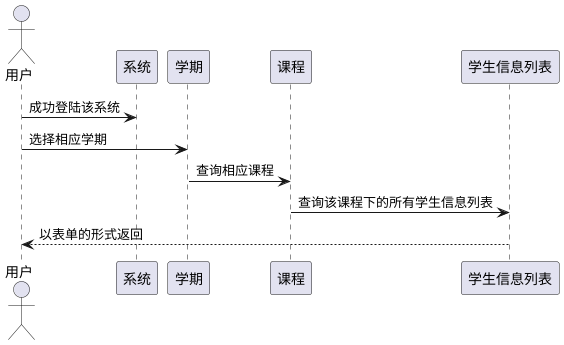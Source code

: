 @startuml
actor 用户
用户->系统 :成功登陆该系统
用户->学期:选择相应学期
学期->课程:查询相应课程
课程->学生信息列表:查询该课程下的所有学生信息列表
学生信息列表 -->用户:以表单的形式返回
@enduml